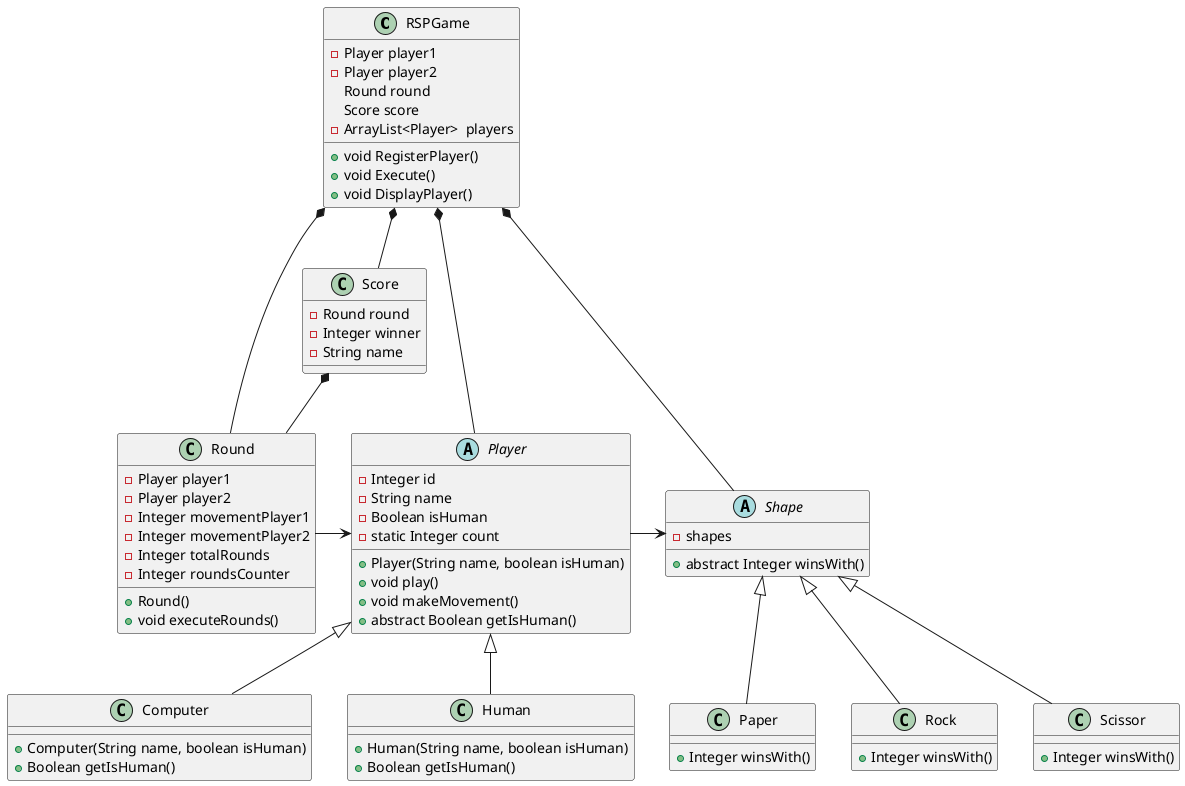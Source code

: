 @startuml rsp-classes
    class RSPGame{
        -Player player1
        -Player player2
        Round round
        Score score
        -ArrayList<Player>  players

        +void RegisterPlayer()
        +void Execute()
        +void DisplayPlayer()
    }

    abstract class Player{
        -Integer id
        -String name
        -Boolean isHuman
        -static Integer count

        +Player(String name, boolean isHuman)
        +void play()
        +void makeMovement()
        +abstract Boolean getIsHuman()
    }

    class Human{
        +Human(String name, boolean isHuman)
        +Boolean getIsHuman()
    }

    class Computer{
        +Computer(String name, boolean isHuman)
        +Boolean getIsHuman()
    }

    class Score{
        -Round round
        -Integer winner
        -String name
    }

    class Round{
        -Player player1
        -Player player2
        -Integer movementPlayer1
        -Integer movementPlayer2
        -Integer totalRounds
        -Integer roundsCounter

        +Round()
        +void executeRounds()
    }

    abstract class Shape{
        -shapes

        +abstract Integer winsWith()
    }

    class Rock{
        +Integer winsWith()
    }

    class Scissor{
        +Integer winsWith()
    }

    class Paper{
        +Integer winsWith()
    }

    RSPGame *-- Player
    RSPGame *-- Score
    RSPGame *-- Shape
    RSPGame *-- Round

    Player <|-- Human
    Player <|-- Computer
    Shape <|-- Rock
    Shape <|-- Scissor
    Shape <|-- Paper

    Player -right-> Shape
    Round -right-> Player
    Score *-- Round

@enduml